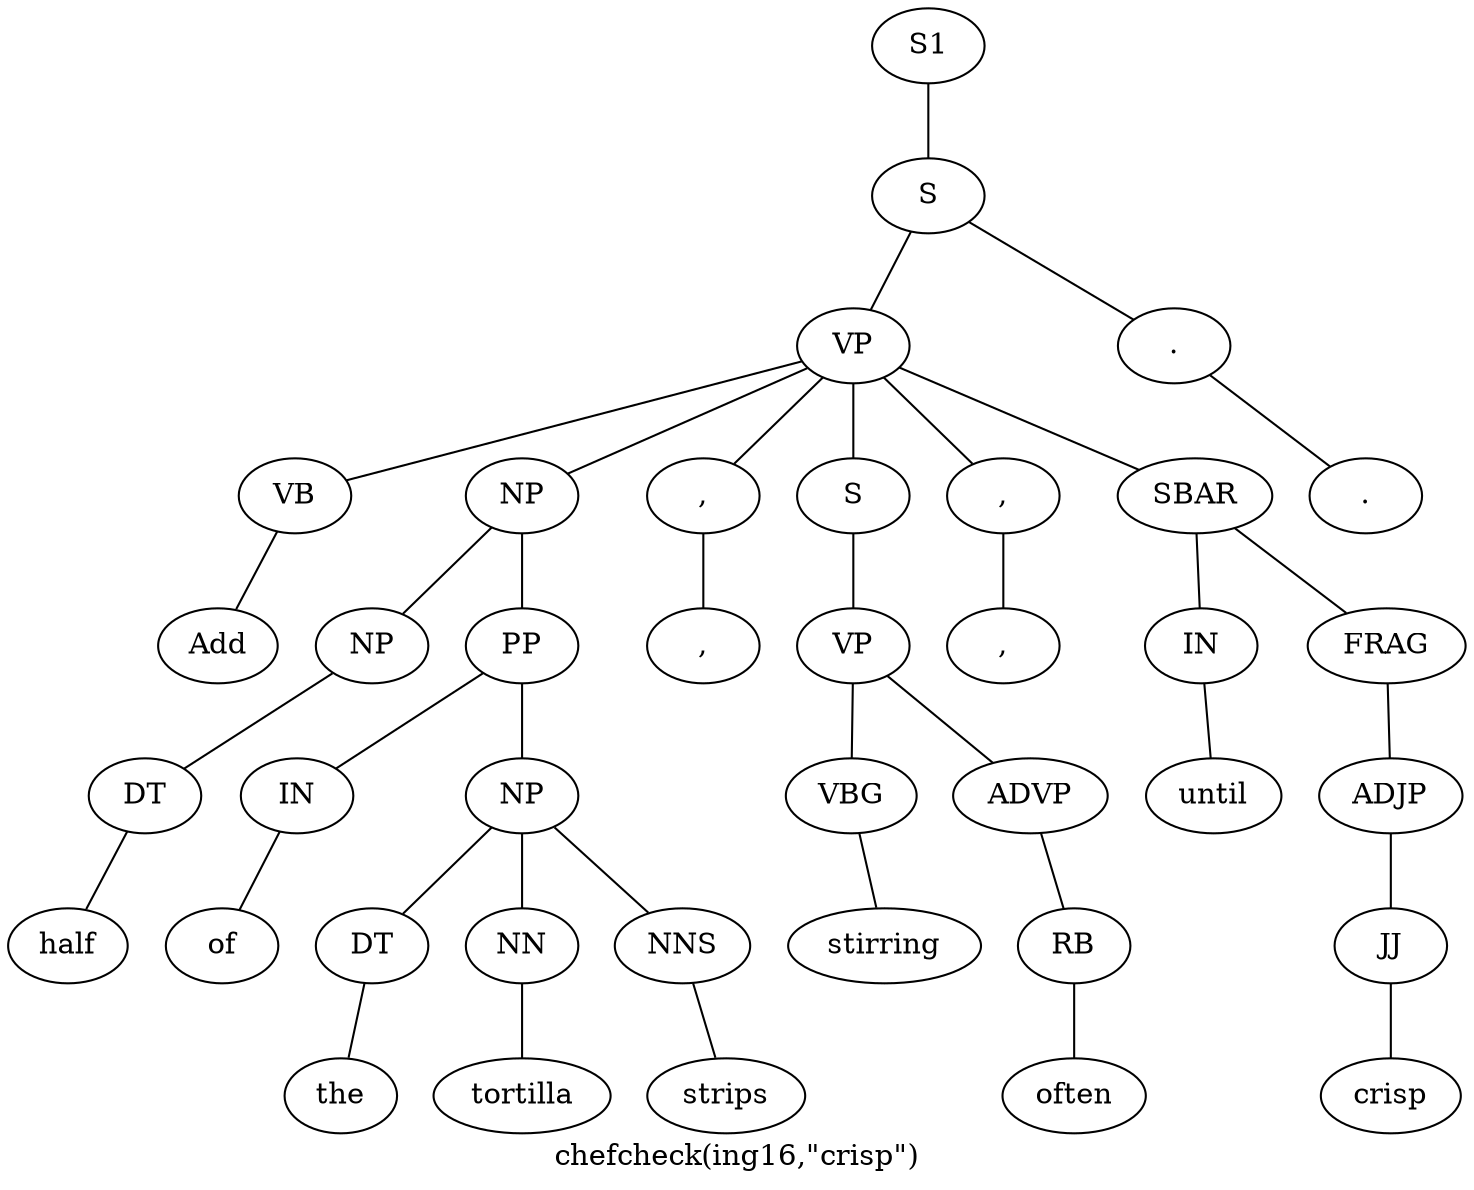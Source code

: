 graph SyntaxGraph {
	label = "chefcheck(ing16,\"crisp\")";
	Node0 [label="S1"];
	Node1 [label="S"];
	Node2 [label="VP"];
	Node3 [label="VB"];
	Node4 [label="Add"];
	Node5 [label="NP"];
	Node6 [label="NP"];
	Node7 [label="DT"];
	Node8 [label="half"];
	Node9 [label="PP"];
	Node10 [label="IN"];
	Node11 [label="of"];
	Node12 [label="NP"];
	Node13 [label="DT"];
	Node14 [label="the"];
	Node15 [label="NN"];
	Node16 [label="tortilla"];
	Node17 [label="NNS"];
	Node18 [label="strips"];
	Node19 [label=","];
	Node20 [label=","];
	Node21 [label="S"];
	Node22 [label="VP"];
	Node23 [label="VBG"];
	Node24 [label="stirring"];
	Node25 [label="ADVP"];
	Node26 [label="RB"];
	Node27 [label="often"];
	Node28 [label=","];
	Node29 [label=","];
	Node30 [label="SBAR"];
	Node31 [label="IN"];
	Node32 [label="until"];
	Node33 [label="FRAG"];
	Node34 [label="ADJP"];
	Node35 [label="JJ"];
	Node36 [label="crisp"];
	Node37 [label="."];
	Node38 [label="."];

	Node0 -- Node1;
	Node1 -- Node2;
	Node1 -- Node37;
	Node2 -- Node3;
	Node2 -- Node5;
	Node2 -- Node19;
	Node2 -- Node21;
	Node2 -- Node28;
	Node2 -- Node30;
	Node3 -- Node4;
	Node5 -- Node6;
	Node5 -- Node9;
	Node6 -- Node7;
	Node7 -- Node8;
	Node9 -- Node10;
	Node9 -- Node12;
	Node10 -- Node11;
	Node12 -- Node13;
	Node12 -- Node15;
	Node12 -- Node17;
	Node13 -- Node14;
	Node15 -- Node16;
	Node17 -- Node18;
	Node19 -- Node20;
	Node21 -- Node22;
	Node22 -- Node23;
	Node22 -- Node25;
	Node23 -- Node24;
	Node25 -- Node26;
	Node26 -- Node27;
	Node28 -- Node29;
	Node30 -- Node31;
	Node30 -- Node33;
	Node31 -- Node32;
	Node33 -- Node34;
	Node34 -- Node35;
	Node35 -- Node36;
	Node37 -- Node38;
}